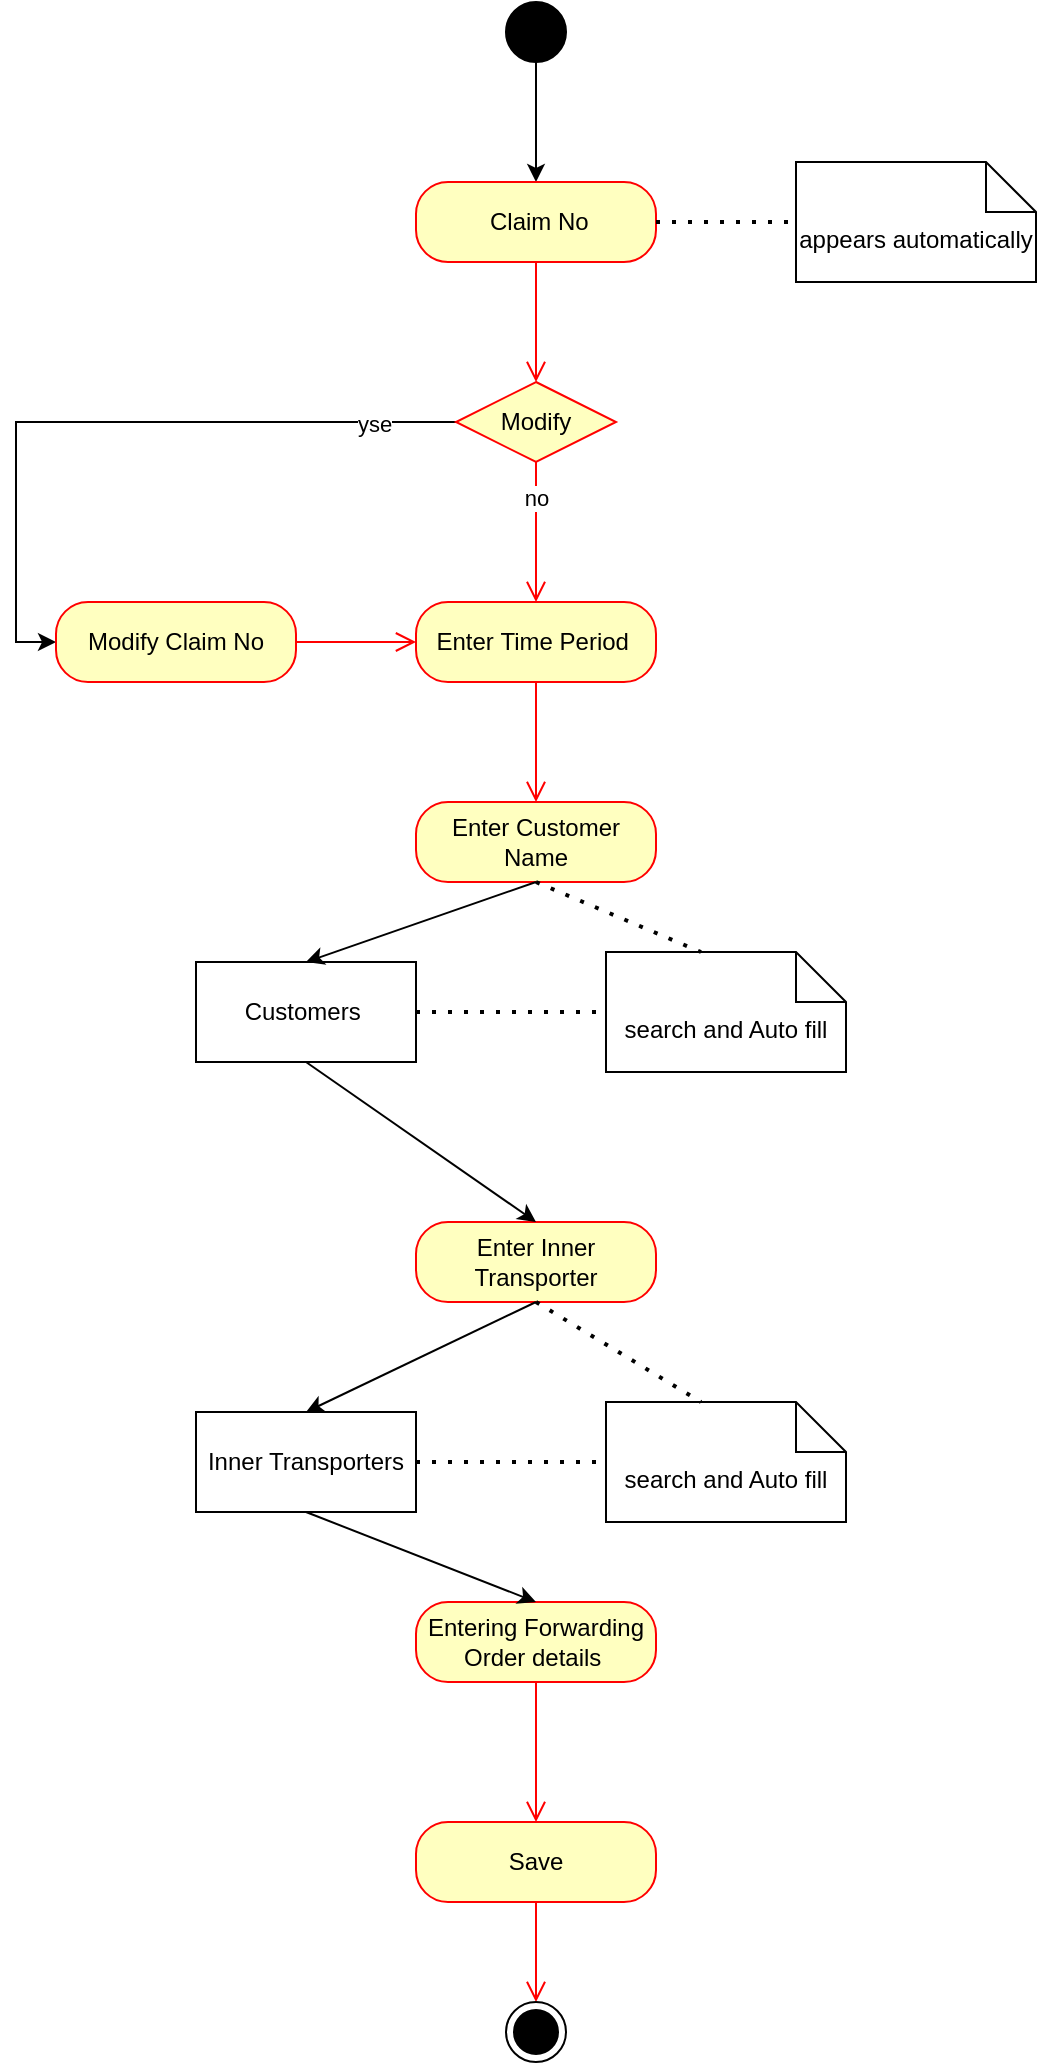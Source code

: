 <mxfile version="21.6.5" type="github">
  <diagram name="Page-1" id="0783ab3e-0a74-02c8-0abd-f7b4e66b4bec">
    <mxGraphModel dx="1799" dy="960" grid="1" gridSize="10" guides="1" tooltips="1" connect="1" arrows="1" fold="1" page="1" pageScale="1" pageWidth="850" pageHeight="1100" background="none" math="0" shadow="0">
      <root>
        <mxCell id="0" />
        <mxCell id="1" parent="0" />
        <mxCell id="nAGFJHQDBodQnuohCQBn-31" value="" style="edgeStyle=orthogonalEdgeStyle;rounded=0;orthogonalLoop=1;jettySize=auto;html=1;" edge="1" parent="1" source="nAGFJHQDBodQnuohCQBn-4" target="nAGFJHQDBodQnuohCQBn-5">
          <mxGeometry relative="1" as="geometry" />
        </mxCell>
        <mxCell id="nAGFJHQDBodQnuohCQBn-4" value="" style="ellipse;fillColor=strokeColor;html=1;" vertex="1" parent="1">
          <mxGeometry x="405" y="50" width="30" height="30" as="geometry" />
        </mxCell>
        <mxCell id="nAGFJHQDBodQnuohCQBn-5" value="&amp;nbsp;Claim No" style="rounded=1;whiteSpace=wrap;html=1;arcSize=40;fontColor=#000000;fillColor=#ffffc0;strokeColor=#ff0000;" vertex="1" parent="1">
          <mxGeometry x="360" y="140" width="120" height="40" as="geometry" />
        </mxCell>
        <mxCell id="nAGFJHQDBodQnuohCQBn-6" value="" style="edgeStyle=orthogonalEdgeStyle;html=1;verticalAlign=bottom;endArrow=open;endSize=8;strokeColor=#ff0000;rounded=0;entryX=0.5;entryY=0;entryDx=0;entryDy=0;" edge="1" source="nAGFJHQDBodQnuohCQBn-5" parent="1" target="nAGFJHQDBodQnuohCQBn-21">
          <mxGeometry relative="1" as="geometry">
            <mxPoint x="425" y="240" as="targetPoint" />
          </mxGeometry>
        </mxCell>
        <mxCell id="nAGFJHQDBodQnuohCQBn-7" value="Enter&amp;nbsp;Time Period&amp;nbsp;" style="rounded=1;whiteSpace=wrap;html=1;arcSize=40;fontColor=#000000;fillColor=#ffffc0;strokeColor=#ff0000;" vertex="1" parent="1">
          <mxGeometry x="360" y="350" width="120" height="40" as="geometry" />
        </mxCell>
        <mxCell id="nAGFJHQDBodQnuohCQBn-8" value="" style="edgeStyle=orthogonalEdgeStyle;html=1;verticalAlign=bottom;endArrow=open;endSize=8;strokeColor=#ff0000;rounded=0;entryX=0.5;entryY=0;entryDx=0;entryDy=0;" edge="1" source="nAGFJHQDBodQnuohCQBn-7" parent="1" target="nAGFJHQDBodQnuohCQBn-9">
          <mxGeometry relative="1" as="geometry">
            <mxPoint x="420" y="500" as="targetPoint" />
          </mxGeometry>
        </mxCell>
        <mxCell id="nAGFJHQDBodQnuohCQBn-9" value="Enter Customer Name" style="rounded=1;whiteSpace=wrap;html=1;arcSize=40;fontColor=#000000;fillColor=#ffffc0;strokeColor=#ff0000;" vertex="1" parent="1">
          <mxGeometry x="360" y="450" width="120" height="40" as="geometry" />
        </mxCell>
        <mxCell id="nAGFJHQDBodQnuohCQBn-11" value="Enter Inner Transporter" style="rounded=1;whiteSpace=wrap;html=1;arcSize=40;fontColor=#000000;fillColor=#ffffc0;strokeColor=#ff0000;" vertex="1" parent="1">
          <mxGeometry x="360" y="660" width="120" height="40" as="geometry" />
        </mxCell>
        <mxCell id="nAGFJHQDBodQnuohCQBn-13" value="Customers&amp;nbsp;" style="html=1;whiteSpace=wrap;" vertex="1" parent="1">
          <mxGeometry x="250" y="530" width="110" height="50" as="geometry" />
        </mxCell>
        <mxCell id="nAGFJHQDBodQnuohCQBn-14" value="" style="endArrow=classic;html=1;rounded=0;exitX=0.5;exitY=1;exitDx=0;exitDy=0;entryX=0.5;entryY=0;entryDx=0;entryDy=0;" edge="1" parent="1" source="nAGFJHQDBodQnuohCQBn-9" target="nAGFJHQDBodQnuohCQBn-13">
          <mxGeometry width="50" height="50" relative="1" as="geometry">
            <mxPoint x="495" y="520" as="sourcePoint" />
            <mxPoint x="545" y="470" as="targetPoint" />
          </mxGeometry>
        </mxCell>
        <mxCell id="nAGFJHQDBodQnuohCQBn-15" value="search and Auto fill" style="shape=note2;boundedLbl=1;whiteSpace=wrap;html=1;size=25;verticalAlign=top;align=center;" vertex="1" parent="1">
          <mxGeometry x="455" y="525" width="120" height="60" as="geometry" />
        </mxCell>
        <mxCell id="nAGFJHQDBodQnuohCQBn-16" value="" style="endArrow=none;dashed=1;html=1;dashPattern=1 3;strokeWidth=2;rounded=0;exitX=0.5;exitY=1;exitDx=0;exitDy=0;entryX=0;entryY=0;entryDx=47.5;entryDy=0;entryPerimeter=0;" edge="1" parent="1" source="nAGFJHQDBodQnuohCQBn-9" target="nAGFJHQDBodQnuohCQBn-15">
          <mxGeometry width="50" height="50" relative="1" as="geometry">
            <mxPoint x="495" y="610" as="sourcePoint" />
            <mxPoint x="545" y="560" as="targetPoint" />
          </mxGeometry>
        </mxCell>
        <mxCell id="nAGFJHQDBodQnuohCQBn-17" value="" style="endArrow=none;dashed=1;html=1;dashPattern=1 3;strokeWidth=2;rounded=0;entryX=0;entryY=0.5;entryDx=0;entryDy=0;entryPerimeter=0;exitX=1;exitY=0.5;exitDx=0;exitDy=0;" edge="1" parent="1" source="nAGFJHQDBodQnuohCQBn-13" target="nAGFJHQDBodQnuohCQBn-15">
          <mxGeometry width="50" height="50" relative="1" as="geometry">
            <mxPoint x="495" y="610" as="sourcePoint" />
            <mxPoint x="545" y="560" as="targetPoint" />
          </mxGeometry>
        </mxCell>
        <mxCell id="nAGFJHQDBodQnuohCQBn-18" value="" style="endArrow=classic;html=1;rounded=0;exitX=0.5;exitY=1;exitDx=0;exitDy=0;entryX=0.5;entryY=0;entryDx=0;entryDy=0;" edge="1" parent="1" source="nAGFJHQDBodQnuohCQBn-13" target="nAGFJHQDBodQnuohCQBn-11">
          <mxGeometry width="50" height="50" relative="1" as="geometry">
            <mxPoint x="495" y="610" as="sourcePoint" />
            <mxPoint x="545" y="560" as="targetPoint" />
          </mxGeometry>
        </mxCell>
        <mxCell id="nAGFJHQDBodQnuohCQBn-19" value="appears automatically" style="shape=note2;boundedLbl=1;whiteSpace=wrap;html=1;size=25;verticalAlign=top;align=center;" vertex="1" parent="1">
          <mxGeometry x="550" y="130" width="120" height="60" as="geometry" />
        </mxCell>
        <mxCell id="nAGFJHQDBodQnuohCQBn-20" value="" style="endArrow=none;dashed=1;html=1;dashPattern=1 3;strokeWidth=2;rounded=0;entryX=0;entryY=0.5;entryDx=0;entryDy=0;entryPerimeter=0;exitX=1;exitY=0.5;exitDx=0;exitDy=0;" edge="1" parent="1" source="nAGFJHQDBodQnuohCQBn-5" target="nAGFJHQDBodQnuohCQBn-19">
          <mxGeometry width="50" height="50" relative="1" as="geometry">
            <mxPoint x="500" y="310" as="sourcePoint" />
            <mxPoint x="550" y="260" as="targetPoint" />
          </mxGeometry>
        </mxCell>
        <mxCell id="nAGFJHQDBodQnuohCQBn-28" value="" style="edgeStyle=orthogonalEdgeStyle;rounded=0;orthogonalLoop=1;jettySize=auto;html=1;entryX=0;entryY=0.5;entryDx=0;entryDy=0;" edge="1" parent="1" source="nAGFJHQDBodQnuohCQBn-21" target="nAGFJHQDBodQnuohCQBn-24">
          <mxGeometry relative="1" as="geometry">
            <mxPoint x="260" y="310" as="targetPoint" />
          </mxGeometry>
        </mxCell>
        <mxCell id="nAGFJHQDBodQnuohCQBn-29" value="yse" style="edgeLabel;html=1;align=center;verticalAlign=middle;resizable=0;points=[];" vertex="1" connectable="0" parent="nAGFJHQDBodQnuohCQBn-28">
          <mxGeometry x="-0.763" y="1" relative="1" as="geometry">
            <mxPoint as="offset" />
          </mxGeometry>
        </mxCell>
        <mxCell id="nAGFJHQDBodQnuohCQBn-21" value="Modify" style="rhombus;whiteSpace=wrap;html=1;fontColor=#000000;fillColor=#ffffc0;strokeColor=#ff0000;" vertex="1" parent="1">
          <mxGeometry x="380" y="240" width="80" height="40" as="geometry" />
        </mxCell>
        <mxCell id="nAGFJHQDBodQnuohCQBn-22" value="" style="edgeStyle=orthogonalEdgeStyle;html=1;align=left;verticalAlign=bottom;endArrow=open;endSize=8;strokeColor=#ff0000;rounded=0;entryX=0.5;entryY=0;entryDx=0;entryDy=0;exitX=0.5;exitY=1;exitDx=0;exitDy=0;" edge="1" source="nAGFJHQDBodQnuohCQBn-21" parent="1" target="nAGFJHQDBodQnuohCQBn-7">
          <mxGeometry x="-1" relative="1" as="geometry">
            <mxPoint x="100" y="280" as="targetPoint" />
            <mxPoint x="380" y="290" as="sourcePoint" />
          </mxGeometry>
        </mxCell>
        <mxCell id="nAGFJHQDBodQnuohCQBn-30" value="no" style="edgeLabel;html=1;align=center;verticalAlign=middle;resizable=0;points=[];" vertex="1" connectable="0" parent="nAGFJHQDBodQnuohCQBn-22">
          <mxGeometry x="-0.498" relative="1" as="geometry">
            <mxPoint as="offset" />
          </mxGeometry>
        </mxCell>
        <mxCell id="nAGFJHQDBodQnuohCQBn-24" value="Modify Claim No" style="rounded=1;whiteSpace=wrap;html=1;arcSize=40;fontColor=#000000;fillColor=#ffffc0;strokeColor=#ff0000;" vertex="1" parent="1">
          <mxGeometry x="180" y="350" width="120" height="40" as="geometry" />
        </mxCell>
        <mxCell id="nAGFJHQDBodQnuohCQBn-25" value="" style="edgeStyle=orthogonalEdgeStyle;html=1;verticalAlign=bottom;endArrow=open;endSize=8;strokeColor=#ff0000;rounded=0;entryX=0;entryY=0.5;entryDx=0;entryDy=0;" edge="1" source="nAGFJHQDBodQnuohCQBn-24" parent="1" target="nAGFJHQDBodQnuohCQBn-7">
          <mxGeometry relative="1" as="geometry">
            <mxPoint x="160" y="430" as="targetPoint" />
          </mxGeometry>
        </mxCell>
        <mxCell id="nAGFJHQDBodQnuohCQBn-32" value="Inner Transporters" style="html=1;whiteSpace=wrap;" vertex="1" parent="1">
          <mxGeometry x="250" y="755" width="110" height="50" as="geometry" />
        </mxCell>
        <mxCell id="nAGFJHQDBodQnuohCQBn-33" value="" style="endArrow=classic;html=1;rounded=0;exitX=0.5;exitY=1;exitDx=0;exitDy=0;entryX=0.5;entryY=0;entryDx=0;entryDy=0;" edge="1" parent="1" target="nAGFJHQDBodQnuohCQBn-32" source="nAGFJHQDBodQnuohCQBn-11">
          <mxGeometry width="50" height="50" relative="1" as="geometry">
            <mxPoint x="420" y="750" as="sourcePoint" />
            <mxPoint x="545" y="730" as="targetPoint" />
          </mxGeometry>
        </mxCell>
        <mxCell id="nAGFJHQDBodQnuohCQBn-34" value="search and Auto fill" style="shape=note2;boundedLbl=1;whiteSpace=wrap;html=1;size=25;verticalAlign=top;align=center;" vertex="1" parent="1">
          <mxGeometry x="455" y="750" width="120" height="60" as="geometry" />
        </mxCell>
        <mxCell id="nAGFJHQDBodQnuohCQBn-35" value="" style="endArrow=none;dashed=1;html=1;dashPattern=1 3;strokeWidth=2;rounded=0;exitX=0.5;exitY=1;exitDx=0;exitDy=0;entryX=0;entryY=0;entryDx=47.5;entryDy=0;entryPerimeter=0;" edge="1" parent="1" target="nAGFJHQDBodQnuohCQBn-34" source="nAGFJHQDBodQnuohCQBn-11">
          <mxGeometry width="50" height="50" relative="1" as="geometry">
            <mxPoint x="420" y="750" as="sourcePoint" />
            <mxPoint x="545" y="820" as="targetPoint" />
          </mxGeometry>
        </mxCell>
        <mxCell id="nAGFJHQDBodQnuohCQBn-36" value="" style="endArrow=none;dashed=1;html=1;dashPattern=1 3;strokeWidth=2;rounded=0;entryX=0;entryY=0.5;entryDx=0;entryDy=0;entryPerimeter=0;exitX=1;exitY=0.5;exitDx=0;exitDy=0;" edge="1" parent="1" source="nAGFJHQDBodQnuohCQBn-32" target="nAGFJHQDBodQnuohCQBn-34">
          <mxGeometry width="50" height="50" relative="1" as="geometry">
            <mxPoint x="495" y="835" as="sourcePoint" />
            <mxPoint x="545" y="785" as="targetPoint" />
          </mxGeometry>
        </mxCell>
        <mxCell id="nAGFJHQDBodQnuohCQBn-37" value="Entering&amp;nbsp;Forwarding Order details&amp;nbsp;" style="rounded=1;whiteSpace=wrap;html=1;arcSize=40;fontColor=#000000;fillColor=#ffffc0;strokeColor=#ff0000;" vertex="1" parent="1">
          <mxGeometry x="360" y="850" width="120" height="40" as="geometry" />
        </mxCell>
        <mxCell id="nAGFJHQDBodQnuohCQBn-38" value="" style="edgeStyle=orthogonalEdgeStyle;html=1;verticalAlign=bottom;endArrow=open;endSize=8;strokeColor=#ff0000;rounded=0;entryX=0.5;entryY=0;entryDx=0;entryDy=0;" edge="1" source="nAGFJHQDBodQnuohCQBn-37" parent="1" target="nAGFJHQDBodQnuohCQBn-40">
          <mxGeometry relative="1" as="geometry">
            <mxPoint x="420" y="950" as="targetPoint" />
          </mxGeometry>
        </mxCell>
        <mxCell id="nAGFJHQDBodQnuohCQBn-39" value="" style="endArrow=classic;html=1;rounded=0;exitX=0.5;exitY=1;exitDx=0;exitDy=0;entryX=0.5;entryY=0;entryDx=0;entryDy=0;" edge="1" parent="1" source="nAGFJHQDBodQnuohCQBn-32" target="nAGFJHQDBodQnuohCQBn-37">
          <mxGeometry width="50" height="50" relative="1" as="geometry">
            <mxPoint x="490" y="850" as="sourcePoint" />
            <mxPoint x="540" y="800" as="targetPoint" />
          </mxGeometry>
        </mxCell>
        <mxCell id="nAGFJHQDBodQnuohCQBn-40" value="Save" style="rounded=1;whiteSpace=wrap;html=1;arcSize=40;fontColor=#000000;fillColor=#ffffc0;strokeColor=#ff0000;" vertex="1" parent="1">
          <mxGeometry x="360" y="960" width="120" height="40" as="geometry" />
        </mxCell>
        <mxCell id="nAGFJHQDBodQnuohCQBn-41" value="" style="edgeStyle=orthogonalEdgeStyle;html=1;verticalAlign=bottom;endArrow=open;endSize=8;strokeColor=#ff0000;rounded=0;" edge="1" source="nAGFJHQDBodQnuohCQBn-40" parent="1" target="nAGFJHQDBodQnuohCQBn-42">
          <mxGeometry relative="1" as="geometry">
            <mxPoint x="520" y="970" as="targetPoint" />
          </mxGeometry>
        </mxCell>
        <mxCell id="nAGFJHQDBodQnuohCQBn-42" value="" style="ellipse;html=1;shape=endState;fillColor=strokeColor;" vertex="1" parent="1">
          <mxGeometry x="405" y="1050" width="30" height="30" as="geometry" />
        </mxCell>
      </root>
    </mxGraphModel>
  </diagram>
</mxfile>
